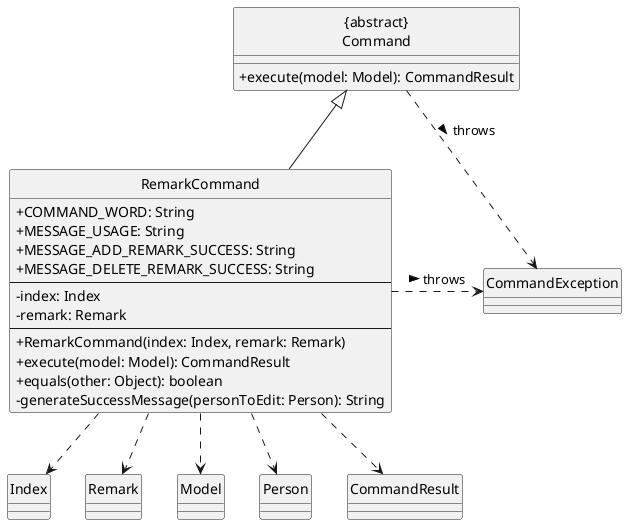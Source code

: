 @startuml
hide circle
skinparam classAttributeIconSize 0

Class "{abstract}\nCommand" as Command {
  +execute(model: Model): CommandResult
}

Class RemarkCommand {
  +COMMAND_WORD: String
  +MESSAGE_USAGE: String
  +MESSAGE_ADD_REMARK_SUCCESS: String
  +MESSAGE_DELETE_REMARK_SUCCESS: String
  --
  -index: Index
  -remark: Remark
  --
  +RemarkCommand(index: Index, remark: Remark)
  +execute(model: Model): CommandResult
  +equals(other: Object): boolean
  -generateSuccessMessage(personToEdit: Person): String
}

Class CommandException

' Inheritance
RemarkCommand -up-|> Command

' Throws relationships
Command ..> CommandException : throws >
RemarkCommand .right.> CommandException : throws >

' Useful dependencies (types used)
RemarkCommand ..> Index
RemarkCommand ..> Remark
RemarkCommand ..> Model
RemarkCommand ..> Person
RemarkCommand ..> CommandResult
@enduml
